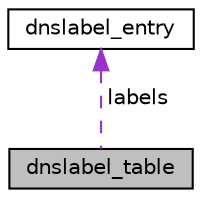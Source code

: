 digraph G
{
  edge [fontname="Helvetica",fontsize="10",labelfontname="Helvetica",labelfontsize="10"];
  node [fontname="Helvetica",fontsize="10",shape=record];
  Node1 [label="dnslabel_table",height=0.2,width=0.4,color="black", fillcolor="grey75", style="filled" fontcolor="black"];
  Node2 -> Node1 [dir="back",color="darkorchid3",fontsize="10",style="dashed",label=" labels" ,fontname="Helvetica"];
  Node2 [label="dnslabel_entry",height=0.2,width=0.4,color="black", fillcolor="white", style="filled",URL="$structdnslabel__entry.html"];
}
